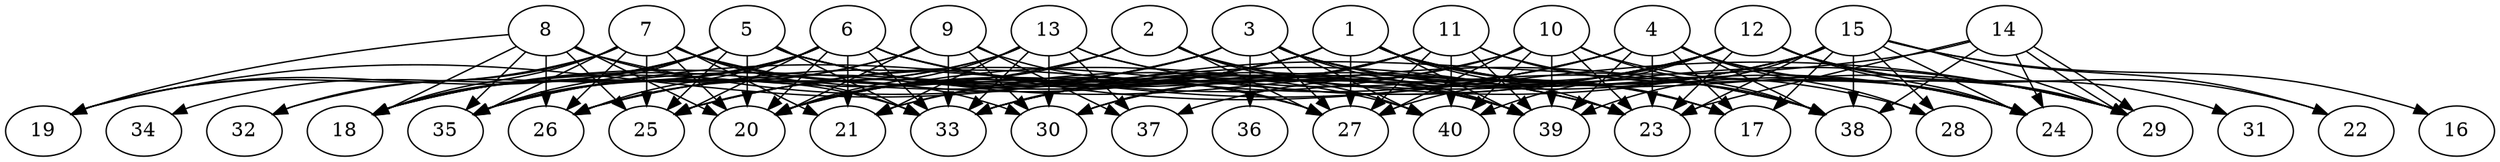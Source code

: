 // DAG (tier=3-complex, mode=data, n=40, ccr=0.500, fat=0.861, density=0.619, regular=0.204, jump=0.278, mindata=4194304, maxdata=33554432)
// DAG automatically generated by daggen at Sun Aug 24 16:33:35 2025
// /home/ermia/Project/Environments/daggen/bin/daggen --dot --ccr 0.500 --fat 0.861 --regular 0.204 --density 0.619 --jump 0.278 --mindata 4194304 --maxdata 33554432 -n 40 
digraph G {
  1 [size="3214198027749867651072", alpha="0.17", expect_size="1607099013874933825536"]
  1 -> 17 [size ="1742362065764352"]
  1 -> 18 [size ="1742362065764352"]
  1 -> 20 [size ="1742362065764352"]
  1 -> 23 [size ="1742362065764352"]
  1 -> 24 [size ="1742362065764352"]
  1 -> 26 [size ="1742362065764352"]
  1 -> 27 [size ="1742362065764352"]
  1 -> 29 [size ="1742362065764352"]
  1 -> 35 [size ="1742362065764352"]
  1 -> 39 [size ="1742362065764352"]
  2 [size="144453221999418802176", alpha="0.15", expect_size="72226610999709401088"]
  2 -> 17 [size ="220246057156608"]
  2 -> 18 [size ="220246057156608"]
  2 -> 20 [size ="220246057156608"]
  2 -> 27 [size ="220246057156608"]
  2 -> 39 [size ="220246057156608"]
  2 -> 40 [size ="220246057156608"]
  3 [size="25802002221104136978432", alpha="0.15", expect_size="12901001110552068489216"]
  3 -> 17 [size ="6985415751892992"]
  3 -> 18 [size ="6985415751892992"]
  3 -> 19 [size ="6985415751892992"]
  3 -> 24 [size ="6985415751892992"]
  3 -> 25 [size ="6985415751892992"]
  3 -> 27 [size ="6985415751892992"]
  3 -> 28 [size ="6985415751892992"]
  3 -> 36 [size ="6985415751892992"]
  3 -> 39 [size ="6985415751892992"]
  3 -> 40 [size ="6985415751892992"]
  4 [size="74665757131635408", alpha="0.13", expect_size="37332878565817704"]
  4 -> 17 [size ="2153930930782208"]
  4 -> 23 [size ="2153930930782208"]
  4 -> 24 [size ="2153930930782208"]
  4 -> 25 [size ="2153930930782208"]
  4 -> 28 [size ="2153930930782208"]
  4 -> 29 [size ="2153930930782208"]
  4 -> 30 [size ="2153930930782208"]
  4 -> 35 [size ="2153930930782208"]
  4 -> 38 [size ="2153930930782208"]
  4 -> 39 [size ="2153930930782208"]
  5 [size="205908600530494784", alpha="0.09", expect_size="102954300265247392"]
  5 -> 18 [size ="7489470018355200"]
  5 -> 19 [size ="7489470018355200"]
  5 -> 20 [size ="7489470018355200"]
  5 -> 23 [size ="7489470018355200"]
  5 -> 25 [size ="7489470018355200"]
  5 -> 33 [size ="7489470018355200"]
  5 -> 34 [size ="7489470018355200"]
  5 -> 35 [size ="7489470018355200"]
  5 -> 38 [size ="7489470018355200"]
  5 -> 39 [size ="7489470018355200"]
  5 -> 40 [size ="7489470018355200"]
  6 [size="4427703323651055104", alpha="0.09", expect_size="2213851661825527552"]
  6 -> 18 [size ="1969854672273408"]
  6 -> 20 [size ="1969854672273408"]
  6 -> 21 [size ="1969854672273408"]
  6 -> 23 [size ="1969854672273408"]
  6 -> 25 [size ="1969854672273408"]
  6 -> 26 [size ="1969854672273408"]
  6 -> 29 [size ="1969854672273408"]
  6 -> 32 [size ="1969854672273408"]
  6 -> 33 [size ="1969854672273408"]
  6 -> 35 [size ="1969854672273408"]
  6 -> 39 [size ="1969854672273408"]
  7 [size="2570881327219009024", alpha="0.08", expect_size="1285440663609504512"]
  7 -> 18 [size ="892714455400448"]
  7 -> 19 [size ="892714455400448"]
  7 -> 20 [size ="892714455400448"]
  7 -> 21 [size ="892714455400448"]
  7 -> 25 [size ="892714455400448"]
  7 -> 26 [size ="892714455400448"]
  7 -> 27 [size ="892714455400448"]
  7 -> 30 [size ="892714455400448"]
  7 -> 32 [size ="892714455400448"]
  7 -> 33 [size ="892714455400448"]
  7 -> 35 [size ="892714455400448"]
  8 [size="28076524957326096", alpha="0.17", expect_size="14038262478663048"]
  8 -> 18 [size ="2559038453710848"]
  8 -> 19 [size ="2559038453710848"]
  8 -> 20 [size ="2559038453710848"]
  8 -> 23 [size ="2559038453710848"]
  8 -> 25 [size ="2559038453710848"]
  8 -> 26 [size ="2559038453710848"]
  8 -> 33 [size ="2559038453710848"]
  8 -> 35 [size ="2559038453710848"]
  9 [size="210269666730603104", alpha="0.19", expect_size="105134833365301552"]
  9 -> 18 [size ="7613298254020608"]
  9 -> 20 [size ="7613298254020608"]
  9 -> 27 [size ="7613298254020608"]
  9 -> 30 [size ="7613298254020608"]
  9 -> 33 [size ="7613298254020608"]
  9 -> 35 [size ="7613298254020608"]
  9 -> 37 [size ="7613298254020608"]
  10 [size="3600013637001425190912", alpha="0.05", expect_size="1800006818500712595456"]
  10 -> 23 [size ="1879141213274112"]
  10 -> 24 [size ="1879141213274112"]
  10 -> 26 [size ="1879141213274112"]
  10 -> 27 [size ="1879141213274112"]
  10 -> 30 [size ="1879141213274112"]
  10 -> 38 [size ="1879141213274112"]
  10 -> 39 [size ="1879141213274112"]
  10 -> 40 [size ="1879141213274112"]
  11 [size="115770110288739408", alpha="0.20", expect_size="57885055144369704"]
  11 -> 20 [size ="3536671433818112"]
  11 -> 21 [size ="3536671433818112"]
  11 -> 24 [size ="3536671433818112"]
  11 -> 27 [size ="3536671433818112"]
  11 -> 30 [size ="3536671433818112"]
  11 -> 33 [size ="3536671433818112"]
  11 -> 38 [size ="3536671433818112"]
  11 -> 39 [size ="3536671433818112"]
  11 -> 40 [size ="3536671433818112"]
  12 [size="11928326814843951104", alpha="0.16", expect_size="5964163407421975552"]
  12 -> 21 [size ="7758537505636352"]
  12 -> 22 [size ="7758537505636352"]
  12 -> 23 [size ="7758537505636352"]
  12 -> 24 [size ="7758537505636352"]
  12 -> 25 [size ="7758537505636352"]
  12 -> 27 [size ="7758537505636352"]
  12 -> 29 [size ="7758537505636352"]
  12 -> 31 [size ="7758537505636352"]
  12 -> 33 [size ="7758537505636352"]
  12 -> 40 [size ="7758537505636352"]
  13 [size="276094460038968480", alpha="0.03", expect_size="138047230019484240"]
  13 -> 20 [size ="5579898039042048"]
  13 -> 21 [size ="5579898039042048"]
  13 -> 26 [size ="5579898039042048"]
  13 -> 29 [size ="5579898039042048"]
  13 -> 30 [size ="5579898039042048"]
  13 -> 33 [size ="5579898039042048"]
  13 -> 35 [size ="5579898039042048"]
  13 -> 37 [size ="5579898039042048"]
  13 -> 38 [size ="5579898039042048"]
  14 [size="1997289169263248384", alpha="0.13", expect_size="998644584631624192"]
  14 -> 23 [size ="2322160001482752"]
  14 -> 24 [size ="2322160001482752"]
  14 -> 29 [size ="2322160001482752"]
  14 -> 29 [size ="2322160001482752"]
  14 -> 33 [size ="2322160001482752"]
  14 -> 38 [size ="2322160001482752"]
  15 [size="648630903120564736", alpha="0.12", expect_size="324315451560282368"]
  15 -> 16 [size ="536065907621888"]
  15 -> 17 [size ="536065907621888"]
  15 -> 20 [size ="536065907621888"]
  15 -> 22 [size ="536065907621888"]
  15 -> 23 [size ="536065907621888"]
  15 -> 24 [size ="536065907621888"]
  15 -> 28 [size ="536065907621888"]
  15 -> 29 [size ="536065907621888"]
  15 -> 33 [size ="536065907621888"]
  15 -> 37 [size ="536065907621888"]
  15 -> 38 [size ="536065907621888"]
  15 -> 39 [size ="536065907621888"]
  16 [size="3630405552152506269696", alpha="0.06", expect_size="1815202776076253134848"]
  17 [size="7965336585543245365248", alpha="0.18", expect_size="3982668292771622682624"]
  18 [size="453772784547227264", alpha="0.10", expect_size="226886392273613632"]
  19 [size="1355770101022570752", alpha="0.05", expect_size="677885050511285376"]
  20 [size="49251524726238536", alpha="0.06", expect_size="24625762363119268"]
  21 [size="190928354207926880", alpha="0.06", expect_size="95464177103963440"]
  22 [size="7711994168239106031616", alpha="0.13", expect_size="3855997084119553015808"]
  23 [size="3375388814930111102976", alpha="0.15", expect_size="1687694407465055551488"]
  24 [size="1917262565517495552", alpha="0.15", expect_size="958631282758747776"]
  25 [size="7142027685434754048", alpha="0.14", expect_size="3571013842717377024"]
  26 [size="890410398585454592000", alpha="0.11", expect_size="445205199292727296000"]
  27 [size="35704787020353563000832", alpha="0.11", expect_size="17852393510176781500416"]
  28 [size="355424144738505216", alpha="0.13", expect_size="177712072369252608"]
  29 [size="1679469294897948786688", alpha="0.16", expect_size="839734647448974393344"]
  30 [size="3284284332266806575104", alpha="0.15", expect_size="1642142166133403287552"]
  31 [size="18680635186029400064", alpha="0.03", expect_size="9340317593014700032"]
  32 [size="3922408736568011264", alpha="0.05", expect_size="1961204368284005632"]
  33 [size="229741702297997088", alpha="0.19", expect_size="114870851148998544"]
  34 [size="1464966406380742400", alpha="0.07", expect_size="732483203190371200"]
  35 [size="8663568202062153728", alpha="0.13", expect_size="4331784101031076864"]
  36 [size="2348022764310275584", alpha="0.10", expect_size="1174011382155137792"]
  37 [size="6302462064728777", alpha="0.09", expect_size="3151231032364388"]
  38 [size="968477253178764160", alpha="0.00", expect_size="484238626589382080"]
  39 [size="5658194080532957184", alpha="0.18", expect_size="2829097040266478592"]
  40 [size="6065625621012005", alpha="0.19", expect_size="3032812810506002"]
}